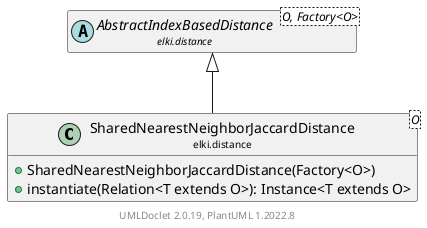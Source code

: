 @startuml
    remove .*\.(Instance|Par|Parameterizer|Factory)$
    set namespaceSeparator none
    hide empty fields
    hide empty methods

    class "<size:14>SharedNearestNeighborJaccardDistance\n<size:10>elki.distance" as elki.distance.SharedNearestNeighborJaccardDistance<O> [[SharedNearestNeighborJaccardDistance.html]] {
        +SharedNearestNeighborJaccardDistance(Factory<O>)
        +instantiate(Relation<T extends O>): Instance<T extends O>
    }

    abstract class "<size:14>AbstractIndexBasedDistance\n<size:10>elki.distance" as elki.distance.AbstractIndexBasedDistance<O, Factory<O>> [[AbstractIndexBasedDistance.html]]
    class "<size:14>SharedNearestNeighborJaccardDistance.Instance\n<size:10>elki.distance" as elki.distance.SharedNearestNeighborJaccardDistance.Instance<T> [[SharedNearestNeighborJaccardDistance.Instance.html]]
    class "<size:14>SharedNearestNeighborJaccardDistance.Par\n<size:10>elki.distance" as elki.distance.SharedNearestNeighborJaccardDistance.Par<O> [[SharedNearestNeighborJaccardDistance.Par.html]]

    elki.distance.AbstractIndexBasedDistance <|-- elki.distance.SharedNearestNeighborJaccardDistance
    elki.distance.SharedNearestNeighborJaccardDistance +-- elki.distance.SharedNearestNeighborJaccardDistance.Instance
    elki.distance.SharedNearestNeighborJaccardDistance +-- elki.distance.SharedNearestNeighborJaccardDistance.Par

    center footer UMLDoclet 2.0.19, PlantUML 1.2022.8
@enduml
